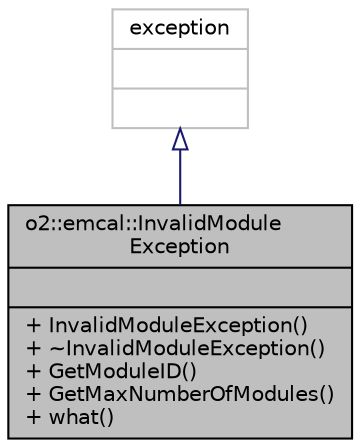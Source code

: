 digraph "o2::emcal::InvalidModuleException"
{
 // INTERACTIVE_SVG=YES
  bgcolor="transparent";
  edge [fontname="Helvetica",fontsize="10",labelfontname="Helvetica",labelfontsize="10"];
  node [fontname="Helvetica",fontsize="10",shape=record];
  Node2 [label="{o2::emcal::InvalidModule\lException\n||+ InvalidModuleException()\l+ ~InvalidModuleException()\l+ GetModuleID()\l+ GetMaxNumberOfModules()\l+ what()\l}",height=0.2,width=0.4,color="black", fillcolor="grey75", style="filled", fontcolor="black"];
  Node3 -> Node2 [dir="back",color="midnightblue",fontsize="10",style="solid",arrowtail="onormal",fontname="Helvetica"];
  Node3 [label="{exception\n||}",height=0.2,width=0.4,color="grey75"];
}
